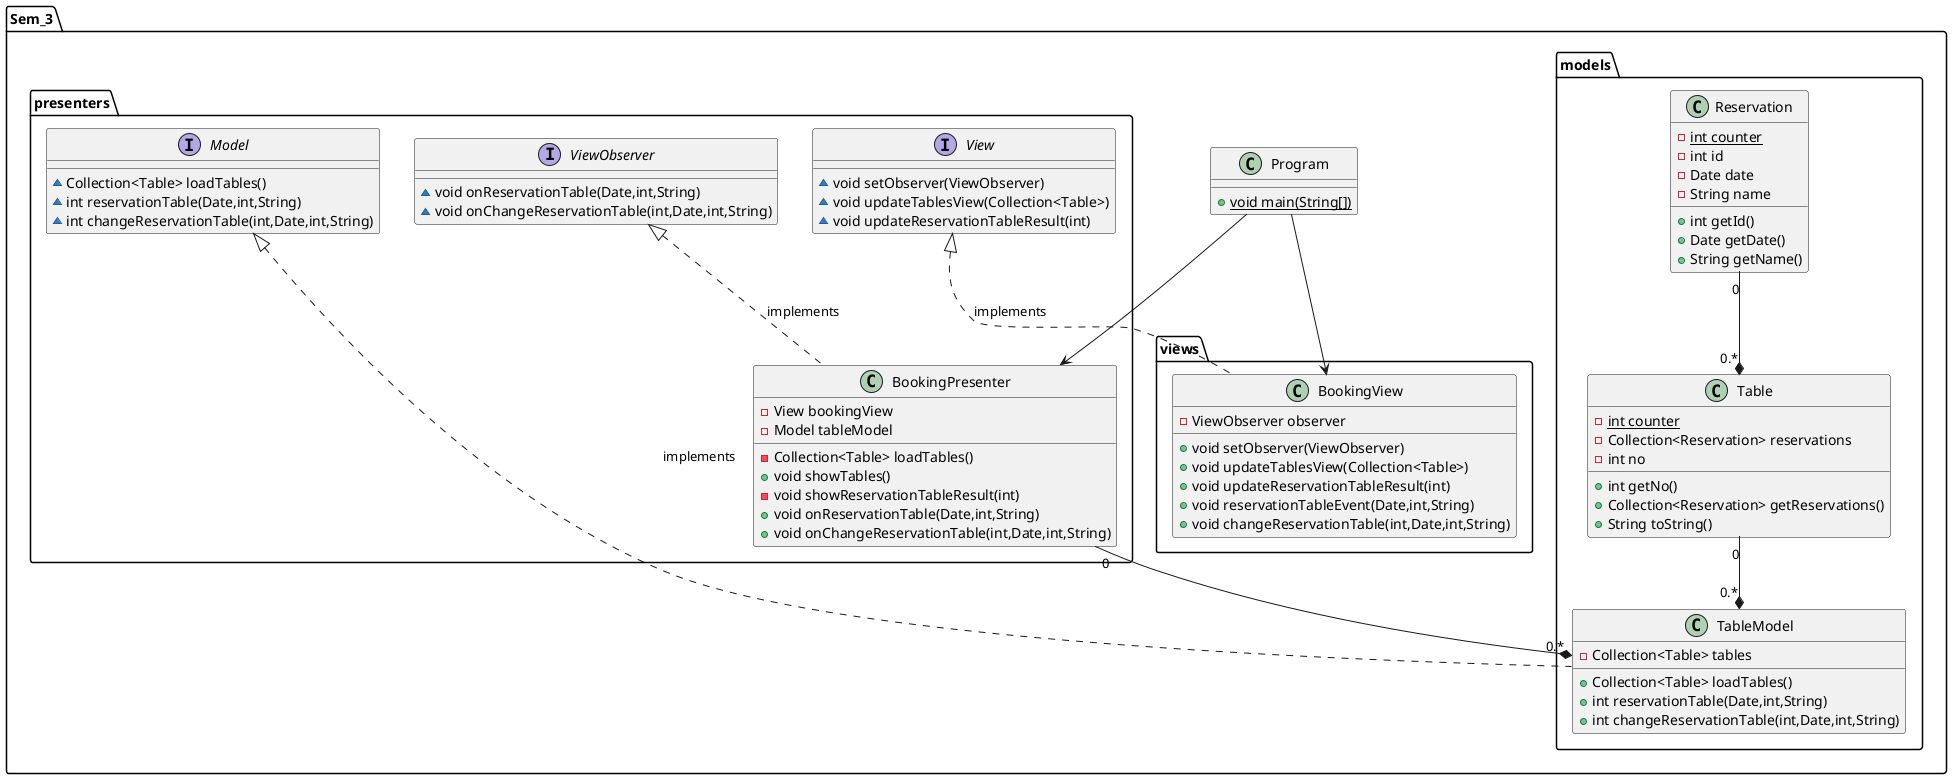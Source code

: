 @startuml
class Sem_3.models.TableModel {
- Collection<Table> tables
+ Collection<Table> loadTables()
+ int reservationTable(Date,int,String)
+ int changeReservationTable(int,Date,int,String)
}
interface Sem_3.presenters.View {
~ void setObserver(ViewObserver)
~ void updateTablesView(Collection<Table>)
~ void updateReservationTableResult(int)
}
class Sem_3.presenters.BookingPresenter {
- View bookingView
- Model tableModel
- Collection<Table> loadTables()
+ void showTables()
- void showReservationTableResult(int)
+ void onReservationTable(Date,int,String)
+ void onChangeReservationTable(int,Date,int,String)
}
class Sem_3.models.Table {
- {static} int counter
- Collection<Reservation> reservations
- int no
+ int getNo()
+ Collection<Reservation> getReservations()
+ String toString()
}
class Sem_3.views.BookingView {
- ViewObserver observer
+ void setObserver(ViewObserver)
+ void updateTablesView(Collection<Table>)
+ void updateReservationTableResult(int)
+ void reservationTableEvent(Date,int,String)
+ void changeReservationTable(int,Date,int,String)
}
class Sem_3.models.Reservation {
- {static} int counter
- int id
- Date date
- String name
+ int getId()
+ Date getDate()
+ String getName()
}
class Sem_3.Program {
+ {static} void main(String[])
}
interface Sem_3.presenters.ViewObserver {
~ void onReservationTable(Date,int,String)
~ void onChangeReservationTable(int,Date,int,String)
}
interface Sem_3.presenters.Model {
~ Collection<Table> loadTables()
~ int reservationTable(Date,int,String)
~ int changeReservationTable(int,Date,int,String)
}


Sem_3.presenters.Model <|.. Sem_3.models.TableModel: implements
Sem_3.presenters.ViewObserver <|.. Sem_3.presenters.BookingPresenter: implements
Sem_3.presenters.View <|.. Sem_3.views.BookingView: implements

Sem_3.models.Reservation "0" --* "0.*" Sem_3.models.Table
Sem_3.models.Table "0" --* "0.*" Sem_3.models.TableModel
Sem_3.presenters.BookingPresenter "0" --* "0.*" Sem_3.models.TableModel
Sem_3.Program --> Sem_3.presenters.BookingPresenter
Sem_3.Program --> Sem_3.views.BookingView
@enduml